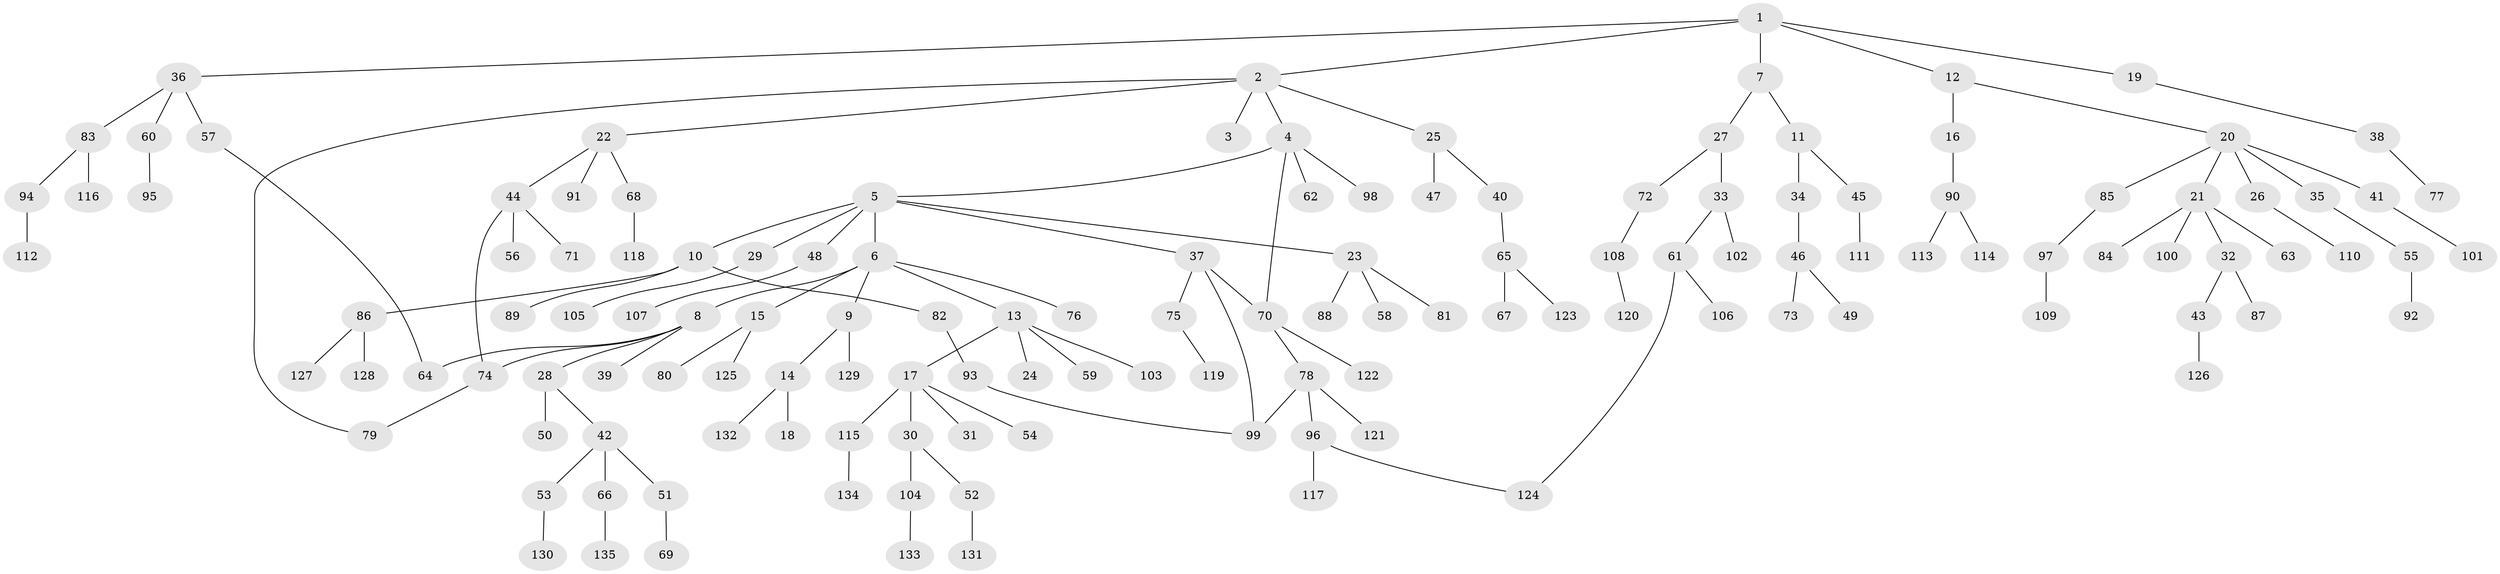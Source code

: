 // Generated by graph-tools (version 1.1) at 2025/42/03/09/25 04:42:50]
// undirected, 135 vertices, 141 edges
graph export_dot {
graph [start="1"]
  node [color=gray90,style=filled];
  1;
  2;
  3;
  4;
  5;
  6;
  7;
  8;
  9;
  10;
  11;
  12;
  13;
  14;
  15;
  16;
  17;
  18;
  19;
  20;
  21;
  22;
  23;
  24;
  25;
  26;
  27;
  28;
  29;
  30;
  31;
  32;
  33;
  34;
  35;
  36;
  37;
  38;
  39;
  40;
  41;
  42;
  43;
  44;
  45;
  46;
  47;
  48;
  49;
  50;
  51;
  52;
  53;
  54;
  55;
  56;
  57;
  58;
  59;
  60;
  61;
  62;
  63;
  64;
  65;
  66;
  67;
  68;
  69;
  70;
  71;
  72;
  73;
  74;
  75;
  76;
  77;
  78;
  79;
  80;
  81;
  82;
  83;
  84;
  85;
  86;
  87;
  88;
  89;
  90;
  91;
  92;
  93;
  94;
  95;
  96;
  97;
  98;
  99;
  100;
  101;
  102;
  103;
  104;
  105;
  106;
  107;
  108;
  109;
  110;
  111;
  112;
  113;
  114;
  115;
  116;
  117;
  118;
  119;
  120;
  121;
  122;
  123;
  124;
  125;
  126;
  127;
  128;
  129;
  130;
  131;
  132;
  133;
  134;
  135;
  1 -- 2;
  1 -- 7;
  1 -- 12;
  1 -- 19;
  1 -- 36;
  2 -- 3;
  2 -- 4;
  2 -- 22;
  2 -- 25;
  2 -- 79;
  4 -- 5;
  4 -- 62;
  4 -- 70;
  4 -- 98;
  5 -- 6;
  5 -- 10;
  5 -- 23;
  5 -- 29;
  5 -- 37;
  5 -- 48;
  6 -- 8;
  6 -- 9;
  6 -- 13;
  6 -- 15;
  6 -- 76;
  7 -- 11;
  7 -- 27;
  8 -- 28;
  8 -- 39;
  8 -- 64;
  8 -- 74;
  9 -- 14;
  9 -- 129;
  10 -- 82;
  10 -- 86;
  10 -- 89;
  11 -- 34;
  11 -- 45;
  12 -- 16;
  12 -- 20;
  13 -- 17;
  13 -- 24;
  13 -- 59;
  13 -- 103;
  14 -- 18;
  14 -- 132;
  15 -- 80;
  15 -- 125;
  16 -- 90;
  17 -- 30;
  17 -- 31;
  17 -- 54;
  17 -- 115;
  19 -- 38;
  20 -- 21;
  20 -- 26;
  20 -- 35;
  20 -- 41;
  20 -- 85;
  21 -- 32;
  21 -- 63;
  21 -- 84;
  21 -- 100;
  22 -- 44;
  22 -- 68;
  22 -- 91;
  23 -- 58;
  23 -- 81;
  23 -- 88;
  25 -- 40;
  25 -- 47;
  26 -- 110;
  27 -- 33;
  27 -- 72;
  28 -- 42;
  28 -- 50;
  29 -- 105;
  30 -- 52;
  30 -- 104;
  32 -- 43;
  32 -- 87;
  33 -- 61;
  33 -- 102;
  34 -- 46;
  35 -- 55;
  36 -- 57;
  36 -- 60;
  36 -- 83;
  37 -- 75;
  37 -- 99;
  37 -- 70;
  38 -- 77;
  40 -- 65;
  41 -- 101;
  42 -- 51;
  42 -- 53;
  42 -- 66;
  43 -- 126;
  44 -- 56;
  44 -- 71;
  44 -- 74;
  45 -- 111;
  46 -- 49;
  46 -- 73;
  48 -- 107;
  51 -- 69;
  52 -- 131;
  53 -- 130;
  55 -- 92;
  57 -- 64;
  60 -- 95;
  61 -- 106;
  61 -- 124;
  65 -- 67;
  65 -- 123;
  66 -- 135;
  68 -- 118;
  70 -- 78;
  70 -- 122;
  72 -- 108;
  74 -- 79;
  75 -- 119;
  78 -- 96;
  78 -- 99;
  78 -- 121;
  82 -- 93;
  83 -- 94;
  83 -- 116;
  85 -- 97;
  86 -- 127;
  86 -- 128;
  90 -- 113;
  90 -- 114;
  93 -- 99;
  94 -- 112;
  96 -- 117;
  96 -- 124;
  97 -- 109;
  104 -- 133;
  108 -- 120;
  115 -- 134;
}
